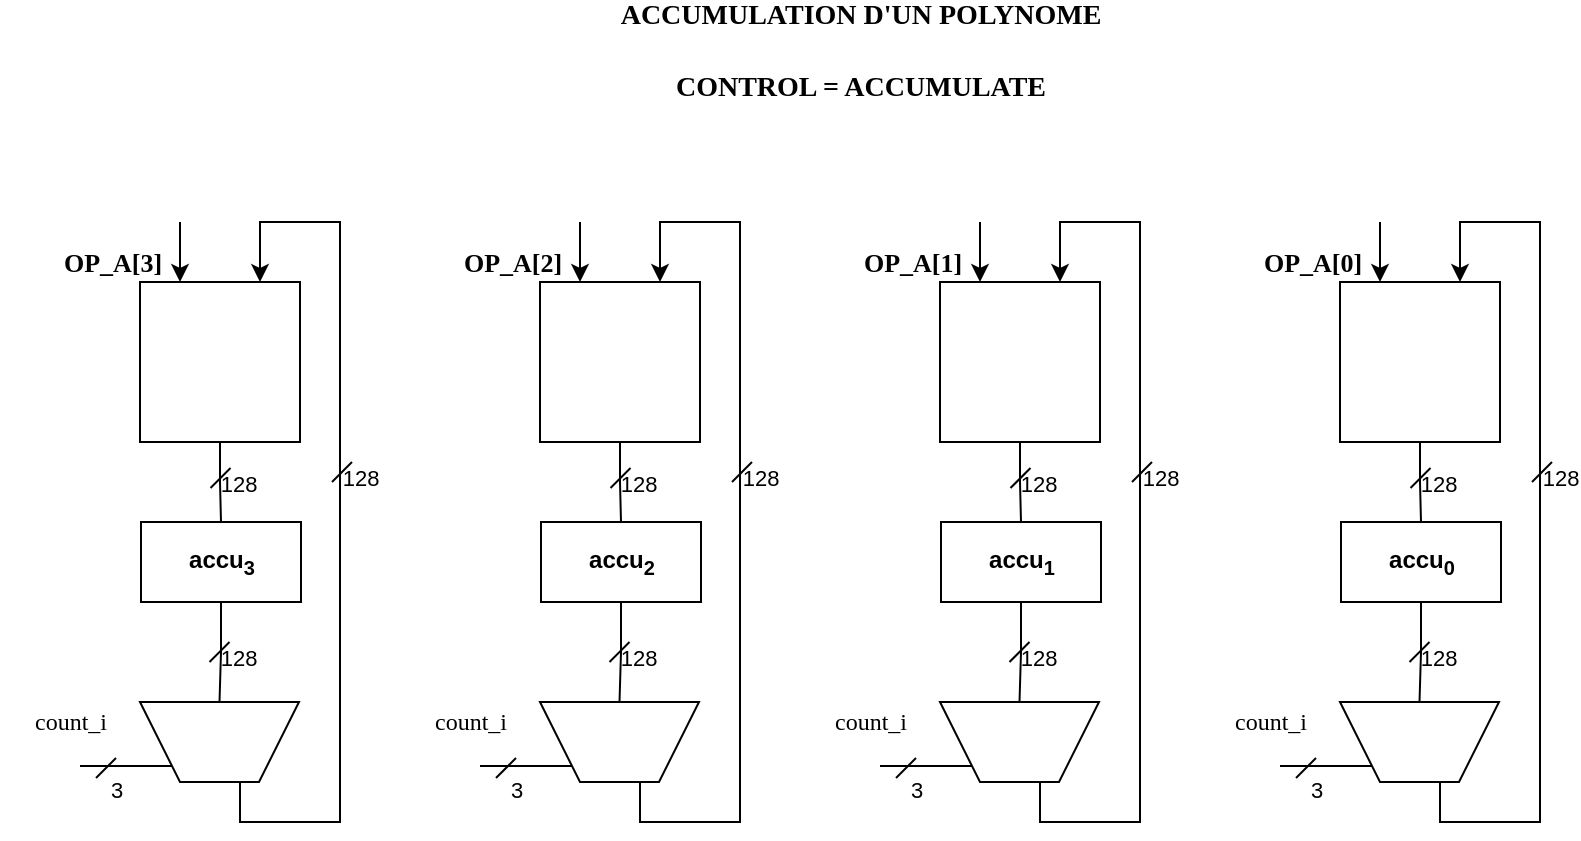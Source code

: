 <mxfile version="14.4.9" type="device"><diagram id="MrjFWebMQP2ZI7QFlyMS" name="Page-1"><mxGraphModel dx="1422" dy="791" grid="1" gridSize="10" guides="1" tooltips="1" connect="1" arrows="1" fold="1" page="1" pageScale="1" pageWidth="1654" pageHeight="2336" math="0" shadow="0"><root><mxCell id="0"/><mxCell id="1" parent="0"/><mxCell id="zLBy16Mc-1oZQ-d5lOsb-8" style="edgeStyle=orthogonalEdgeStyle;rounded=0;orthogonalLoop=1;jettySize=auto;html=1;exitX=0.5;exitY=1;exitDx=0;exitDy=0;entryX=0.5;entryY=0;entryDx=0;entryDy=0;endArrow=none;endFill=0;" edge="1" parent="1" source="zLBy16Mc-1oZQ-d5lOsb-9" target="zLBy16Mc-1oZQ-d5lOsb-17"><mxGeometry relative="1" as="geometry"/></mxCell><mxCell id="zLBy16Mc-1oZQ-d5lOsb-32" style="edgeStyle=orthogonalEdgeStyle;rounded=0;orthogonalLoop=1;jettySize=auto;html=1;exitX=0.25;exitY=0;exitDx=0;exitDy=0;endArrow=none;endFill=0;startArrow=classic;startFill=1;" edge="1" parent="1" source="zLBy16Mc-1oZQ-d5lOsb-9"><mxGeometry relative="1" as="geometry"><mxPoint x="560" y="500" as="targetPoint"/></mxGeometry></mxCell><mxCell id="zLBy16Mc-1oZQ-d5lOsb-9" value="" style="rounded=0;whiteSpace=wrap;html=1;" vertex="1" parent="1"><mxGeometry x="540" y="530" width="80" height="80" as="geometry"/></mxCell><mxCell id="zLBy16Mc-1oZQ-d5lOsb-10" value="" style="shape=image;html=1;verticalAlign=top;verticalLabelPosition=bottom;labelBackgroundColor=#ffffff;imageAspect=0;aspect=fixed;image=https://cdn4.iconfinder.com/data/icons/wirecons-free-vector-icons/32/add-128.png;strokeColor=#000000;" vertex="1" parent="1"><mxGeometry x="560.5" y="550" width="40" height="40" as="geometry"/></mxCell><mxCell id="zLBy16Mc-1oZQ-d5lOsb-13" style="edgeStyle=orthogonalEdgeStyle;rounded=0;orthogonalLoop=1;jettySize=auto;html=1;exitX=0.75;exitY=0;exitDx=0;exitDy=0;entryX=0.629;entryY=0;entryDx=0;entryDy=0;entryPerimeter=0;startArrow=classic;startFill=1;endArrow=none;endFill=0;" edge="1" parent="1" source="zLBy16Mc-1oZQ-d5lOsb-9" target="zLBy16Mc-1oZQ-d5lOsb-20"><mxGeometry relative="1" as="geometry"><Array as="points"><mxPoint x="600" y="500"/><mxPoint x="640" y="500"/><mxPoint x="640" y="800"/><mxPoint x="590" y="800"/></Array><mxPoint x="629.875" y="250" as="sourcePoint"/></mxGeometry></mxCell><mxCell id="zLBy16Mc-1oZQ-d5lOsb-16" style="edgeStyle=orthogonalEdgeStyle;rounded=0;orthogonalLoop=1;jettySize=auto;html=1;exitX=0.5;exitY=1;exitDx=0;exitDy=0;entryX=0.5;entryY=0;entryDx=0;entryDy=0;endArrow=none;endFill=0;" edge="1" parent="1" source="zLBy16Mc-1oZQ-d5lOsb-17" target="zLBy16Mc-1oZQ-d5lOsb-20"><mxGeometry relative="1" as="geometry"/></mxCell><mxCell id="zLBy16Mc-1oZQ-d5lOsb-17" value="&lt;b&gt;accu&lt;sub&gt;3&lt;/sub&gt;&lt;/b&gt;" style="rounded=0;whiteSpace=wrap;html=1;" vertex="1" parent="1"><mxGeometry x="540.5" y="650" width="80" height="40" as="geometry"/></mxCell><mxCell id="zLBy16Mc-1oZQ-d5lOsb-19" style="edgeStyle=orthogonalEdgeStyle;rounded=0;orthogonalLoop=1;jettySize=auto;html=1;exitX=0;exitY=1;exitDx=0;exitDy=0;endArrow=none;endFill=0;" edge="1" parent="1" source="zLBy16Mc-1oZQ-d5lOsb-20"><mxGeometry relative="1" as="geometry"><mxPoint x="510" y="772" as="targetPoint"/></mxGeometry></mxCell><mxCell id="zLBy16Mc-1oZQ-d5lOsb-20" value="" style="shape=trapezoid;perimeter=trapezoidPerimeter;whiteSpace=wrap;html=1;fixedSize=1;flipV=1;flipH=0;" vertex="1" parent="1"><mxGeometry x="540" y="740" width="79.5" height="40" as="geometry"/></mxCell><mxCell id="zLBy16Mc-1oZQ-d5lOsb-22" value="&lt;font face=&quot;Lucida Console&quot;&gt;count_i&lt;/font&gt;" style="text;html=1;align=center;verticalAlign=middle;resizable=0;points=[];autosize=1;" vertex="1" parent="1"><mxGeometry x="470" y="740" width="70" height="20" as="geometry"/></mxCell><mxCell id="zLBy16Mc-1oZQ-d5lOsb-27" value="128" style="endArrow=none;html=1;labelBackgroundColor=none;labelPosition=center;verticalLabelPosition=bottom;align=center;verticalAlign=bottom;" edge="1" parent="1"><mxGeometry x="-0.3" y="-15" width="50" height="50" relative="1" as="geometry"><mxPoint x="575.25" y="633" as="sourcePoint"/><mxPoint x="585.25" y="623" as="targetPoint"/><mxPoint as="offset"/></mxGeometry></mxCell><mxCell id="zLBy16Mc-1oZQ-d5lOsb-28" value="128" style="endArrow=none;html=1;labelBackgroundColor=none;labelPosition=center;verticalLabelPosition=bottom;align=center;verticalAlign=bottom;" edge="1" parent="1"><mxGeometry x="-0.3" y="-15" width="50" height="50" relative="1" as="geometry"><mxPoint x="636" y="630" as="sourcePoint"/><mxPoint x="646" y="620" as="targetPoint"/><mxPoint as="offset"/></mxGeometry></mxCell><mxCell id="zLBy16Mc-1oZQ-d5lOsb-30" value="128" style="endArrow=none;html=1;labelBackgroundColor=none;labelPosition=center;verticalLabelPosition=bottom;align=center;verticalAlign=bottom;" edge="1" parent="1"><mxGeometry x="-0.3" y="-15" width="50" height="50" relative="1" as="geometry"><mxPoint x="574.75" y="720" as="sourcePoint"/><mxPoint x="584.75" y="710" as="targetPoint"/><mxPoint as="offset"/></mxGeometry></mxCell><mxCell id="zLBy16Mc-1oZQ-d5lOsb-31" value="3" style="endArrow=none;html=1;labelBackgroundColor=none;labelPosition=center;verticalLabelPosition=bottom;align=center;verticalAlign=bottom;" edge="1" parent="1"><mxGeometry x="-1" y="-18" width="50" height="50" relative="1" as="geometry"><mxPoint x="518" y="778" as="sourcePoint"/><mxPoint x="528" y="768" as="targetPoint"/><mxPoint x="-3" y="2" as="offset"/></mxGeometry></mxCell><mxCell id="zLBy16Mc-1oZQ-d5lOsb-33" value="&lt;font style=&quot;font-size: 13px&quot;&gt;&lt;b&gt;&lt;font style=&quot;font-size: 13px&quot; face=&quot;Lucida Console&quot;&gt;OP_A[3]&lt;/font&gt;&lt;/b&gt;&lt;/font&gt;" style="text;html=1;align=center;verticalAlign=middle;resizable=0;points=[];autosize=1;" vertex="1" parent="1"><mxGeometry x="490.5" y="510" width="70" height="20" as="geometry"/></mxCell><mxCell id="zLBy16Mc-1oZQ-d5lOsb-34" style="edgeStyle=orthogonalEdgeStyle;rounded=0;orthogonalLoop=1;jettySize=auto;html=1;exitX=0.5;exitY=1;exitDx=0;exitDy=0;entryX=0.5;entryY=0;entryDx=0;entryDy=0;endArrow=none;endFill=0;" edge="1" parent="1" source="zLBy16Mc-1oZQ-d5lOsb-36" target="zLBy16Mc-1oZQ-d5lOsb-40"><mxGeometry relative="1" as="geometry"/></mxCell><mxCell id="zLBy16Mc-1oZQ-d5lOsb-35" style="edgeStyle=orthogonalEdgeStyle;rounded=0;orthogonalLoop=1;jettySize=auto;html=1;exitX=0.25;exitY=0;exitDx=0;exitDy=0;endArrow=none;endFill=0;startArrow=classic;startFill=1;" edge="1" parent="1" source="zLBy16Mc-1oZQ-d5lOsb-36"><mxGeometry relative="1" as="geometry"><mxPoint x="760" y="500" as="targetPoint"/></mxGeometry></mxCell><mxCell id="zLBy16Mc-1oZQ-d5lOsb-36" value="" style="rounded=0;whiteSpace=wrap;html=1;" vertex="1" parent="1"><mxGeometry x="740" y="530" width="80" height="80" as="geometry"/></mxCell><mxCell id="zLBy16Mc-1oZQ-d5lOsb-37" value="" style="shape=image;html=1;verticalAlign=top;verticalLabelPosition=bottom;labelBackgroundColor=#ffffff;imageAspect=0;aspect=fixed;image=https://cdn4.iconfinder.com/data/icons/wirecons-free-vector-icons/32/add-128.png;strokeColor=#000000;" vertex="1" parent="1"><mxGeometry x="760.5" y="550" width="40" height="40" as="geometry"/></mxCell><mxCell id="zLBy16Mc-1oZQ-d5lOsb-38" style="edgeStyle=orthogonalEdgeStyle;rounded=0;orthogonalLoop=1;jettySize=auto;html=1;exitX=0.75;exitY=0;exitDx=0;exitDy=0;entryX=0.629;entryY=0;entryDx=0;entryDy=0;entryPerimeter=0;startArrow=classic;startFill=1;endArrow=none;endFill=0;" edge="1" parent="1" source="zLBy16Mc-1oZQ-d5lOsb-36" target="zLBy16Mc-1oZQ-d5lOsb-42"><mxGeometry relative="1" as="geometry"><Array as="points"><mxPoint x="800" y="500"/><mxPoint x="840" y="500"/><mxPoint x="840" y="800"/><mxPoint x="790" y="800"/></Array><mxPoint x="829.875" y="250" as="sourcePoint"/></mxGeometry></mxCell><mxCell id="zLBy16Mc-1oZQ-d5lOsb-39" style="edgeStyle=orthogonalEdgeStyle;rounded=0;orthogonalLoop=1;jettySize=auto;html=1;exitX=0.5;exitY=1;exitDx=0;exitDy=0;entryX=0.5;entryY=0;entryDx=0;entryDy=0;endArrow=none;endFill=0;" edge="1" parent="1" source="zLBy16Mc-1oZQ-d5lOsb-40" target="zLBy16Mc-1oZQ-d5lOsb-42"><mxGeometry relative="1" as="geometry"/></mxCell><mxCell id="zLBy16Mc-1oZQ-d5lOsb-40" value="&lt;b&gt;accu&lt;sub&gt;2&lt;/sub&gt;&lt;/b&gt;" style="rounded=0;whiteSpace=wrap;html=1;" vertex="1" parent="1"><mxGeometry x="740.5" y="650" width="80" height="40" as="geometry"/></mxCell><mxCell id="zLBy16Mc-1oZQ-d5lOsb-41" style="edgeStyle=orthogonalEdgeStyle;rounded=0;orthogonalLoop=1;jettySize=auto;html=1;exitX=0;exitY=1;exitDx=0;exitDy=0;endArrow=none;endFill=0;" edge="1" parent="1" source="zLBy16Mc-1oZQ-d5lOsb-42"><mxGeometry relative="1" as="geometry"><mxPoint x="710" y="772" as="targetPoint"/></mxGeometry></mxCell><mxCell id="zLBy16Mc-1oZQ-d5lOsb-42" value="" style="shape=trapezoid;perimeter=trapezoidPerimeter;whiteSpace=wrap;html=1;fixedSize=1;flipV=1;flipH=0;" vertex="1" parent="1"><mxGeometry x="740" y="740" width="79.5" height="40" as="geometry"/></mxCell><mxCell id="zLBy16Mc-1oZQ-d5lOsb-43" value="&lt;font face=&quot;Lucida Console&quot;&gt;count_i&lt;/font&gt;" style="text;html=1;align=center;verticalAlign=middle;resizable=0;points=[];autosize=1;" vertex="1" parent="1"><mxGeometry x="670" y="740" width="70" height="20" as="geometry"/></mxCell><mxCell id="zLBy16Mc-1oZQ-d5lOsb-45" value="128" style="endArrow=none;html=1;labelBackgroundColor=none;labelPosition=center;verticalLabelPosition=bottom;align=center;verticalAlign=bottom;" edge="1" parent="1"><mxGeometry x="-0.3" y="-15" width="50" height="50" relative="1" as="geometry"><mxPoint x="775.25" y="633" as="sourcePoint"/><mxPoint x="785.25" y="623" as="targetPoint"/><mxPoint as="offset"/></mxGeometry></mxCell><mxCell id="zLBy16Mc-1oZQ-d5lOsb-46" value="128" style="endArrow=none;html=1;labelBackgroundColor=none;labelPosition=center;verticalLabelPosition=bottom;align=center;verticalAlign=bottom;" edge="1" parent="1"><mxGeometry x="-0.3" y="-15" width="50" height="50" relative="1" as="geometry"><mxPoint x="836" y="630" as="sourcePoint"/><mxPoint x="846" y="620" as="targetPoint"/><mxPoint as="offset"/></mxGeometry></mxCell><mxCell id="zLBy16Mc-1oZQ-d5lOsb-47" value="128" style="endArrow=none;html=1;labelBackgroundColor=none;labelPosition=center;verticalLabelPosition=bottom;align=center;verticalAlign=bottom;" edge="1" parent="1"><mxGeometry x="-0.3" y="-15" width="50" height="50" relative="1" as="geometry"><mxPoint x="774.75" y="720" as="sourcePoint"/><mxPoint x="784.75" y="710" as="targetPoint"/><mxPoint as="offset"/></mxGeometry></mxCell><mxCell id="zLBy16Mc-1oZQ-d5lOsb-48" value="3" style="endArrow=none;html=1;labelBackgroundColor=none;labelPosition=center;verticalLabelPosition=bottom;align=center;verticalAlign=bottom;" edge="1" parent="1"><mxGeometry x="-1" y="-18" width="50" height="50" relative="1" as="geometry"><mxPoint x="718" y="778" as="sourcePoint"/><mxPoint x="728" y="768" as="targetPoint"/><mxPoint x="-3" y="2" as="offset"/></mxGeometry></mxCell><mxCell id="zLBy16Mc-1oZQ-d5lOsb-49" value="&lt;font style=&quot;font-size: 13px&quot;&gt;&lt;b&gt;&lt;font style=&quot;font-size: 13px&quot; face=&quot;Lucida Console&quot;&gt;OP_A[2]&lt;/font&gt;&lt;/b&gt;&lt;/font&gt;" style="text;html=1;align=center;verticalAlign=middle;resizable=0;points=[];autosize=1;" vertex="1" parent="1"><mxGeometry x="690.5" y="510" width="70" height="20" as="geometry"/></mxCell><mxCell id="zLBy16Mc-1oZQ-d5lOsb-50" style="edgeStyle=orthogonalEdgeStyle;rounded=0;orthogonalLoop=1;jettySize=auto;html=1;exitX=0.5;exitY=1;exitDx=0;exitDy=0;entryX=0.5;entryY=0;entryDx=0;entryDy=0;endArrow=none;endFill=0;" edge="1" parent="1" source="zLBy16Mc-1oZQ-d5lOsb-52" target="zLBy16Mc-1oZQ-d5lOsb-56"><mxGeometry relative="1" as="geometry"/></mxCell><mxCell id="zLBy16Mc-1oZQ-d5lOsb-51" style="edgeStyle=orthogonalEdgeStyle;rounded=0;orthogonalLoop=1;jettySize=auto;html=1;exitX=0.25;exitY=0;exitDx=0;exitDy=0;endArrow=none;endFill=0;startArrow=classic;startFill=1;" edge="1" parent="1" source="zLBy16Mc-1oZQ-d5lOsb-52"><mxGeometry relative="1" as="geometry"><mxPoint x="960" y="500" as="targetPoint"/></mxGeometry></mxCell><mxCell id="zLBy16Mc-1oZQ-d5lOsb-52" value="" style="rounded=0;whiteSpace=wrap;html=1;" vertex="1" parent="1"><mxGeometry x="940" y="530" width="80" height="80" as="geometry"/></mxCell><mxCell id="zLBy16Mc-1oZQ-d5lOsb-53" value="" style="shape=image;html=1;verticalAlign=top;verticalLabelPosition=bottom;labelBackgroundColor=#ffffff;imageAspect=0;aspect=fixed;image=https://cdn4.iconfinder.com/data/icons/wirecons-free-vector-icons/32/add-128.png;strokeColor=#000000;" vertex="1" parent="1"><mxGeometry x="960.5" y="550" width="40" height="40" as="geometry"/></mxCell><mxCell id="zLBy16Mc-1oZQ-d5lOsb-54" style="edgeStyle=orthogonalEdgeStyle;rounded=0;orthogonalLoop=1;jettySize=auto;html=1;exitX=0.75;exitY=0;exitDx=0;exitDy=0;entryX=0.629;entryY=0;entryDx=0;entryDy=0;entryPerimeter=0;startArrow=classic;startFill=1;endArrow=none;endFill=0;" edge="1" parent="1" source="zLBy16Mc-1oZQ-d5lOsb-52" target="zLBy16Mc-1oZQ-d5lOsb-58"><mxGeometry relative="1" as="geometry"><Array as="points"><mxPoint x="1000" y="500"/><mxPoint x="1040" y="500"/><mxPoint x="1040" y="800"/><mxPoint x="990" y="800"/></Array><mxPoint x="1029.875" y="250" as="sourcePoint"/></mxGeometry></mxCell><mxCell id="zLBy16Mc-1oZQ-d5lOsb-55" style="edgeStyle=orthogonalEdgeStyle;rounded=0;orthogonalLoop=1;jettySize=auto;html=1;exitX=0.5;exitY=1;exitDx=0;exitDy=0;entryX=0.5;entryY=0;entryDx=0;entryDy=0;endArrow=none;endFill=0;" edge="1" parent="1" source="zLBy16Mc-1oZQ-d5lOsb-56" target="zLBy16Mc-1oZQ-d5lOsb-58"><mxGeometry relative="1" as="geometry"/></mxCell><mxCell id="zLBy16Mc-1oZQ-d5lOsb-56" value="&lt;b&gt;accu&lt;sub&gt;1&lt;/sub&gt;&lt;/b&gt;" style="rounded=0;whiteSpace=wrap;html=1;" vertex="1" parent="1"><mxGeometry x="940.5" y="650" width="80" height="40" as="geometry"/></mxCell><mxCell id="zLBy16Mc-1oZQ-d5lOsb-57" style="edgeStyle=orthogonalEdgeStyle;rounded=0;orthogonalLoop=1;jettySize=auto;html=1;exitX=0;exitY=1;exitDx=0;exitDy=0;endArrow=none;endFill=0;" edge="1" parent="1" source="zLBy16Mc-1oZQ-d5lOsb-58"><mxGeometry relative="1" as="geometry"><mxPoint x="910" y="772" as="targetPoint"/></mxGeometry></mxCell><mxCell id="zLBy16Mc-1oZQ-d5lOsb-58" value="" style="shape=trapezoid;perimeter=trapezoidPerimeter;whiteSpace=wrap;html=1;fixedSize=1;flipV=1;flipH=0;" vertex="1" parent="1"><mxGeometry x="940" y="740" width="79.5" height="40" as="geometry"/></mxCell><mxCell id="zLBy16Mc-1oZQ-d5lOsb-59" value="&lt;font face=&quot;Lucida Console&quot;&gt;count_i&lt;/font&gt;" style="text;html=1;align=center;verticalAlign=middle;resizable=0;points=[];autosize=1;" vertex="1" parent="1"><mxGeometry x="870" y="740" width="70" height="20" as="geometry"/></mxCell><mxCell id="zLBy16Mc-1oZQ-d5lOsb-61" value="128" style="endArrow=none;html=1;labelBackgroundColor=none;labelPosition=center;verticalLabelPosition=bottom;align=center;verticalAlign=bottom;" edge="1" parent="1"><mxGeometry x="-0.3" y="-15" width="50" height="50" relative="1" as="geometry"><mxPoint x="975.25" y="633" as="sourcePoint"/><mxPoint x="985.25" y="623" as="targetPoint"/><mxPoint as="offset"/></mxGeometry></mxCell><mxCell id="zLBy16Mc-1oZQ-d5lOsb-62" value="128" style="endArrow=none;html=1;labelBackgroundColor=none;labelPosition=center;verticalLabelPosition=bottom;align=center;verticalAlign=bottom;" edge="1" parent="1"><mxGeometry x="-0.3" y="-15" width="50" height="50" relative="1" as="geometry"><mxPoint x="1036" y="630" as="sourcePoint"/><mxPoint x="1046" y="620" as="targetPoint"/><mxPoint as="offset"/></mxGeometry></mxCell><mxCell id="zLBy16Mc-1oZQ-d5lOsb-63" value="128" style="endArrow=none;html=1;labelBackgroundColor=none;labelPosition=center;verticalLabelPosition=bottom;align=center;verticalAlign=bottom;" edge="1" parent="1"><mxGeometry x="-0.3" y="-15" width="50" height="50" relative="1" as="geometry"><mxPoint x="974.75" y="720" as="sourcePoint"/><mxPoint x="984.75" y="710" as="targetPoint"/><mxPoint as="offset"/></mxGeometry></mxCell><mxCell id="zLBy16Mc-1oZQ-d5lOsb-64" value="3" style="endArrow=none;html=1;labelBackgroundColor=none;labelPosition=center;verticalLabelPosition=bottom;align=center;verticalAlign=bottom;" edge="1" parent="1"><mxGeometry x="-1" y="-18" width="50" height="50" relative="1" as="geometry"><mxPoint x="918" y="778" as="sourcePoint"/><mxPoint x="928" y="768" as="targetPoint"/><mxPoint x="-3" y="2" as="offset"/></mxGeometry></mxCell><mxCell id="zLBy16Mc-1oZQ-d5lOsb-65" value="&lt;font style=&quot;font-size: 13px&quot;&gt;&lt;b&gt;&lt;font style=&quot;font-size: 13px&quot; face=&quot;Lucida Console&quot;&gt;OP_A[1]&lt;/font&gt;&lt;/b&gt;&lt;/font&gt;" style="text;html=1;align=center;verticalAlign=middle;resizable=0;points=[];autosize=1;" vertex="1" parent="1"><mxGeometry x="890.5" y="510" width="70" height="20" as="geometry"/></mxCell><mxCell id="zLBy16Mc-1oZQ-d5lOsb-66" style="edgeStyle=orthogonalEdgeStyle;rounded=0;orthogonalLoop=1;jettySize=auto;html=1;exitX=0.5;exitY=1;exitDx=0;exitDy=0;entryX=0.5;entryY=0;entryDx=0;entryDy=0;endArrow=none;endFill=0;" edge="1" parent="1" source="zLBy16Mc-1oZQ-d5lOsb-68" target="zLBy16Mc-1oZQ-d5lOsb-72"><mxGeometry relative="1" as="geometry"/></mxCell><mxCell id="zLBy16Mc-1oZQ-d5lOsb-67" style="edgeStyle=orthogonalEdgeStyle;rounded=0;orthogonalLoop=1;jettySize=auto;html=1;exitX=0.25;exitY=0;exitDx=0;exitDy=0;endArrow=none;endFill=0;startArrow=classic;startFill=1;" edge="1" parent="1" source="zLBy16Mc-1oZQ-d5lOsb-68"><mxGeometry relative="1" as="geometry"><mxPoint x="1160" y="500" as="targetPoint"/></mxGeometry></mxCell><mxCell id="zLBy16Mc-1oZQ-d5lOsb-68" value="" style="rounded=0;whiteSpace=wrap;html=1;" vertex="1" parent="1"><mxGeometry x="1140" y="530" width="80" height="80" as="geometry"/></mxCell><mxCell id="zLBy16Mc-1oZQ-d5lOsb-69" value="" style="shape=image;html=1;verticalAlign=top;verticalLabelPosition=bottom;labelBackgroundColor=#ffffff;imageAspect=0;aspect=fixed;image=https://cdn4.iconfinder.com/data/icons/wirecons-free-vector-icons/32/add-128.png;strokeColor=#000000;" vertex="1" parent="1"><mxGeometry x="1160.5" y="550" width="40" height="40" as="geometry"/></mxCell><mxCell id="zLBy16Mc-1oZQ-d5lOsb-70" style="edgeStyle=orthogonalEdgeStyle;rounded=0;orthogonalLoop=1;jettySize=auto;html=1;exitX=0.75;exitY=0;exitDx=0;exitDy=0;entryX=0.629;entryY=0;entryDx=0;entryDy=0;entryPerimeter=0;startArrow=classic;startFill=1;endArrow=none;endFill=0;" edge="1" parent="1" source="zLBy16Mc-1oZQ-d5lOsb-68" target="zLBy16Mc-1oZQ-d5lOsb-74"><mxGeometry relative="1" as="geometry"><Array as="points"><mxPoint x="1200" y="500"/><mxPoint x="1240" y="500"/><mxPoint x="1240" y="800"/><mxPoint x="1190" y="800"/></Array><mxPoint x="1229.875" y="250" as="sourcePoint"/></mxGeometry></mxCell><mxCell id="zLBy16Mc-1oZQ-d5lOsb-71" style="edgeStyle=orthogonalEdgeStyle;rounded=0;orthogonalLoop=1;jettySize=auto;html=1;exitX=0.5;exitY=1;exitDx=0;exitDy=0;entryX=0.5;entryY=0;entryDx=0;entryDy=0;endArrow=none;endFill=0;" edge="1" parent="1" source="zLBy16Mc-1oZQ-d5lOsb-72" target="zLBy16Mc-1oZQ-d5lOsb-74"><mxGeometry relative="1" as="geometry"/></mxCell><mxCell id="zLBy16Mc-1oZQ-d5lOsb-72" value="&lt;b&gt;accu&lt;sub&gt;0&lt;/sub&gt;&lt;/b&gt;" style="rounded=0;whiteSpace=wrap;html=1;" vertex="1" parent="1"><mxGeometry x="1140.5" y="650" width="80" height="40" as="geometry"/></mxCell><mxCell id="zLBy16Mc-1oZQ-d5lOsb-73" style="edgeStyle=orthogonalEdgeStyle;rounded=0;orthogonalLoop=1;jettySize=auto;html=1;exitX=0;exitY=1;exitDx=0;exitDy=0;endArrow=none;endFill=0;" edge="1" parent="1" source="zLBy16Mc-1oZQ-d5lOsb-74"><mxGeometry relative="1" as="geometry"><mxPoint x="1110" y="772" as="targetPoint"/></mxGeometry></mxCell><mxCell id="zLBy16Mc-1oZQ-d5lOsb-74" value="" style="shape=trapezoid;perimeter=trapezoidPerimeter;whiteSpace=wrap;html=1;fixedSize=1;flipV=1;flipH=0;" vertex="1" parent="1"><mxGeometry x="1140" y="740" width="79.5" height="40" as="geometry"/></mxCell><mxCell id="zLBy16Mc-1oZQ-d5lOsb-75" value="&lt;font face=&quot;Lucida Console&quot;&gt;count_i&lt;/font&gt;" style="text;html=1;align=center;verticalAlign=middle;resizable=0;points=[];autosize=1;" vertex="1" parent="1"><mxGeometry x="1070" y="740" width="70" height="20" as="geometry"/></mxCell><mxCell id="zLBy16Mc-1oZQ-d5lOsb-77" value="128" style="endArrow=none;html=1;labelBackgroundColor=none;labelPosition=center;verticalLabelPosition=bottom;align=center;verticalAlign=bottom;" edge="1" parent="1"><mxGeometry x="-0.3" y="-15" width="50" height="50" relative="1" as="geometry"><mxPoint x="1175.25" y="633" as="sourcePoint"/><mxPoint x="1185.25" y="623" as="targetPoint"/><mxPoint as="offset"/></mxGeometry></mxCell><mxCell id="zLBy16Mc-1oZQ-d5lOsb-78" value="128" style="endArrow=none;html=1;labelBackgroundColor=none;labelPosition=center;verticalLabelPosition=bottom;align=center;verticalAlign=bottom;" edge="1" parent="1"><mxGeometry x="-0.3" y="-15" width="50" height="50" relative="1" as="geometry"><mxPoint x="1236" y="630" as="sourcePoint"/><mxPoint x="1246" y="620" as="targetPoint"/><mxPoint as="offset"/></mxGeometry></mxCell><mxCell id="zLBy16Mc-1oZQ-d5lOsb-79" value="128" style="endArrow=none;html=1;labelBackgroundColor=none;labelPosition=center;verticalLabelPosition=bottom;align=center;verticalAlign=bottom;" edge="1" parent="1"><mxGeometry x="-0.3" y="-15" width="50" height="50" relative="1" as="geometry"><mxPoint x="1174.75" y="720" as="sourcePoint"/><mxPoint x="1184.75" y="710" as="targetPoint"/><mxPoint as="offset"/></mxGeometry></mxCell><mxCell id="zLBy16Mc-1oZQ-d5lOsb-80" value="3" style="endArrow=none;html=1;labelBackgroundColor=none;labelPosition=center;verticalLabelPosition=bottom;align=center;verticalAlign=bottom;" edge="1" parent="1"><mxGeometry x="-1" y="-18" width="50" height="50" relative="1" as="geometry"><mxPoint x="1118" y="778" as="sourcePoint"/><mxPoint x="1128" y="768" as="targetPoint"/><mxPoint x="-3" y="2" as="offset"/></mxGeometry></mxCell><mxCell id="zLBy16Mc-1oZQ-d5lOsb-81" value="&lt;font style=&quot;font-size: 13px&quot;&gt;&lt;b&gt;&lt;font style=&quot;font-size: 13px&quot; face=&quot;Lucida Console&quot;&gt;OP_A[0]&lt;/font&gt;&lt;/b&gt;&lt;/font&gt;" style="text;html=1;align=center;verticalAlign=middle;resizable=0;points=[];autosize=1;" vertex="1" parent="1"><mxGeometry x="1090.5" y="510" width="70" height="20" as="geometry"/></mxCell><mxCell id="zLBy16Mc-1oZQ-d5lOsb-83" value="&lt;font size=&quot;1&quot; face=&quot;Lucida Console&quot;&gt;&lt;b style=&quot;font-size: 14px&quot;&gt;ACCUMULATION D'UN POLYNOME&lt;/b&gt;&lt;/font&gt;&lt;font size=&quot;1&quot; face=&quot;Lucida Console&quot;&gt;&lt;b style=&quot;font-size: 14px&quot;&gt;&lt;br&gt;&lt;/b&gt;&lt;/font&gt;&lt;div style=&quot;font-size: 14px&quot;&gt;&lt;font style=&quot;font-size: 14px&quot; face=&quot;Lucida Console&quot;&gt;&lt;b&gt;&lt;br&gt;&lt;/b&gt;&lt;/font&gt;&lt;/div&gt;&lt;div style=&quot;font-size: 14px&quot;&gt;&lt;font style=&quot;font-size: 14px&quot; face=&quot;Lucida Console&quot;&gt;&lt;b&gt;CONTROL = &lt;/b&gt;&lt;/font&gt;&lt;font face=&quot;Lucida Console&quot;&gt;&lt;b&gt;ACCUMULATE&lt;/b&gt;&lt;/font&gt;&lt;br&gt;&lt;/div&gt;&lt;font size=&quot;1&quot; face=&quot;Lucida Console&quot;&gt;&lt;b style=&quot;font-size: 14px&quot;&gt;&lt;/b&gt;&lt;/font&gt;&lt;font size=&quot;1&quot; face=&quot;Lucida Console&quot;&gt;&lt;b style=&quot;font-size: 14px&quot;&gt;&lt;span class=&quot;ILfuVd&quot;&gt;&lt;span class=&quot;hgKElc&quot;&gt;&lt;/span&gt;&lt;/span&gt;&lt;/b&gt;&lt;/font&gt;" style="text;html=1;align=center;verticalAlign=middle;resizable=0;points=[];autosize=1;" vertex="1" parent="1"><mxGeometry x="779.5" y="390" width="240" height="50" as="geometry"/></mxCell></root></mxGraphModel></diagram></mxfile>